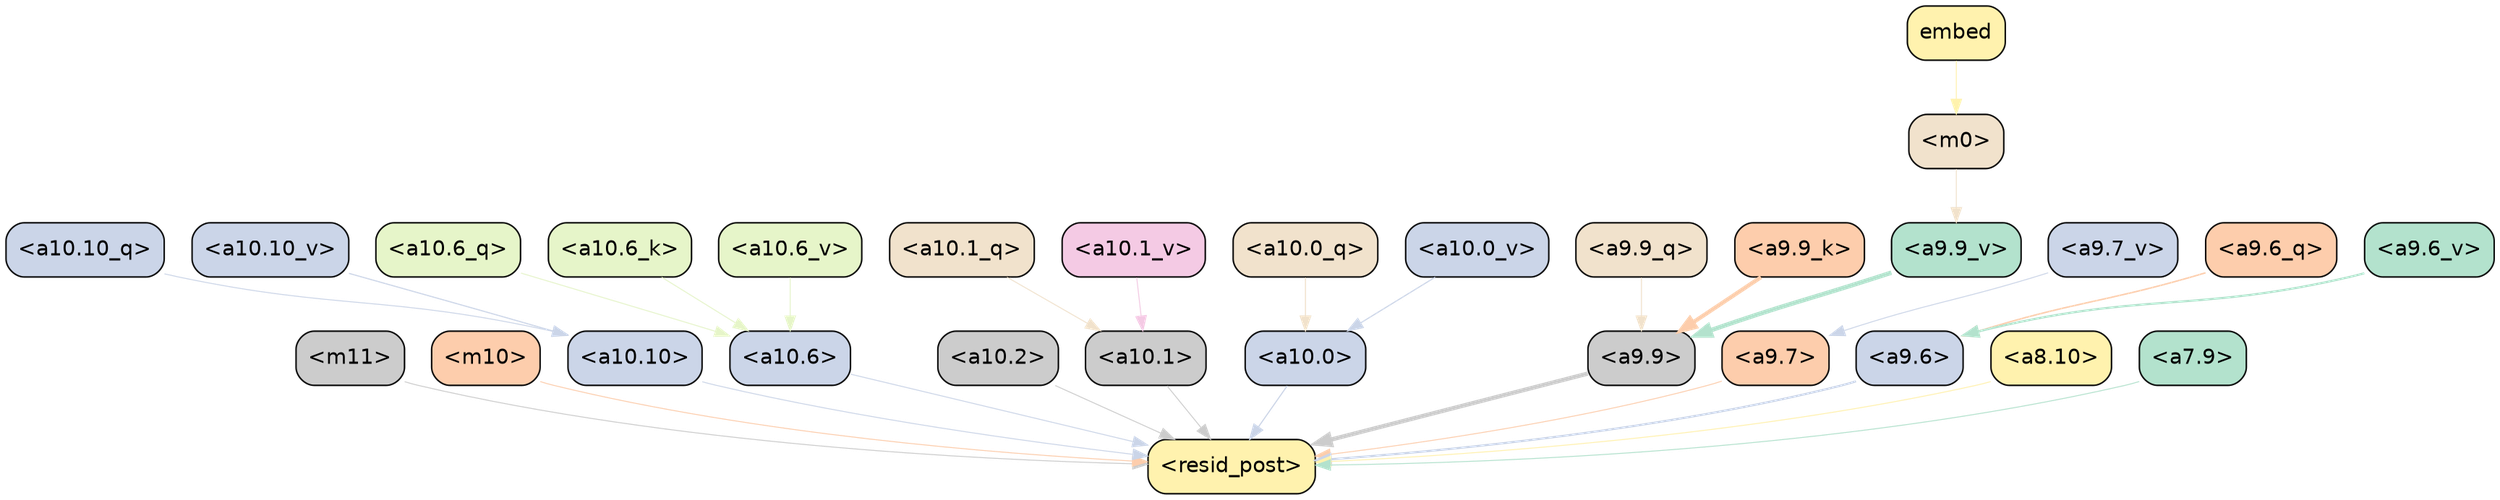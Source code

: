 strict digraph "" {
	graph [bgcolor=transparent,
		layout=dot,
		overlap=false,
		splines=true
	];
	"<m11>"	[color=black,
		fillcolor="#cccccc",
		fontname=Helvetica,
		shape=box,
		style="filled, rounded"];
	"<resid_post>"	[color=black,
		fillcolor="#fff2ae",
		fontname=Helvetica,
		shape=box,
		style="filled, rounded"];
	"<m11>" -> "<resid_post>"	[color="#cccccc",
		penwidth=0.6];
	"<m10>"	[color=black,
		fillcolor="#fdcdac",
		fontname=Helvetica,
		shape=box,
		style="filled, rounded"];
	"<m10>" -> "<resid_post>"	[color="#fdcdac",
		penwidth=0.6];
	"<a10.10>"	[color=black,
		fillcolor="#cbd5e8",
		fontname=Helvetica,
		shape=box,
		style="filled, rounded"];
	"<a10.10>" -> "<resid_post>"	[color="#cbd5e8",
		penwidth=0.6];
	"<a10.6>"	[color=black,
		fillcolor="#cbd5e8",
		fontname=Helvetica,
		shape=box,
		style="filled, rounded"];
	"<a10.6>" -> "<resid_post>"	[color="#cbd5e8",
		penwidth=0.6];
	"<a10.2>"	[color=black,
		fillcolor="#cccccc",
		fontname=Helvetica,
		shape=box,
		style="filled, rounded"];
	"<a10.2>" -> "<resid_post>"	[color="#cccccc",
		penwidth=0.6];
	"<a10.1>"	[color=black,
		fillcolor="#cccccc",
		fontname=Helvetica,
		shape=box,
		style="filled, rounded"];
	"<a10.1>" -> "<resid_post>"	[color="#cccccc",
		penwidth=0.6];
	"<a10.0>"	[color=black,
		fillcolor="#cbd5e8",
		fontname=Helvetica,
		shape=box,
		style="filled, rounded"];
	"<a10.0>" -> "<resid_post>"	[color="#cbd5e8",
		penwidth=0.7362499237060547];
	"<a9.9>"	[color=black,
		fillcolor="#cccccc",
		fontname=Helvetica,
		shape=box,
		style="filled, rounded"];
	"<a9.9>" -> "<resid_post>"	[color="#cccccc",
		penwidth=2.76039457321167];
	"<a9.7>"	[color=black,
		fillcolor="#fdcdac",
		fontname=Helvetica,
		shape=box,
		style="filled, rounded"];
	"<a9.7>" -> "<resid_post>"	[color="#fdcdac",
		penwidth=0.6];
	"<a9.6>"	[color=black,
		fillcolor="#cbd5e8",
		fontname=Helvetica,
		shape=box,
		style="filled, rounded"];
	"<a9.6>" -> "<resid_post>"	[color="#cbd5e8",
		penwidth=1.3750720024108887];
	"<a8.10>"	[color=black,
		fillcolor="#fff2ae",
		fontname=Helvetica,
		shape=box,
		style="filled, rounded"];
	"<a8.10>" -> "<resid_post>"	[color="#fff2ae",
		penwidth=0.6];
	"<a7.9>"	[color=black,
		fillcolor="#b3e2cd",
		fontname=Helvetica,
		shape=box,
		style="filled, rounded"];
	"<a7.9>" -> "<resid_post>"	[color="#b3e2cd",
		penwidth=0.6];
	"<a10.10_q>"	[color=black,
		fillcolor="#cbd5e8",
		fontname=Helvetica,
		shape=box,
		style="filled, rounded"];
	"<a10.10_q>" -> "<a10.10>"	[color="#cbd5e8",
		penwidth=0.6];
	"<a10.6_q>"	[color=black,
		fillcolor="#e6f5c9",
		fontname=Helvetica,
		shape=box,
		style="filled, rounded"];
	"<a10.6_q>" -> "<a10.6>"	[color="#e6f5c9",
		penwidth=0.6];
	"<a10.1_q>"	[color=black,
		fillcolor="#f1e2cc",
		fontname=Helvetica,
		shape=box,
		style="filled, rounded"];
	"<a10.1_q>" -> "<a10.1>"	[color="#f1e2cc",
		penwidth=0.6];
	"<a10.0_q>"	[color=black,
		fillcolor="#f1e2cc",
		fontname=Helvetica,
		shape=box,
		style="filled, rounded"];
	"<a10.0_q>" -> "<a10.0>"	[color="#f1e2cc",
		penwidth=0.6948137283325195];
	"<a10.6_k>"	[color=black,
		fillcolor="#e6f5c9",
		fontname=Helvetica,
		shape=box,
		style="filled, rounded"];
	"<a10.6_k>" -> "<a10.6>"	[color="#e6f5c9",
		penwidth=0.6];
	"<a10.10_v>"	[color=black,
		fillcolor="#cbd5e8",
		fontname=Helvetica,
		shape=box,
		style="filled, rounded"];
	"<a10.10_v>" -> "<a10.10>"	[color="#cbd5e8",
		penwidth=0.719883918762207];
	"<a10.6_v>"	[color=black,
		fillcolor="#e6f5c9",
		fontname=Helvetica,
		shape=box,
		style="filled, rounded"];
	"<a10.6_v>" -> "<a10.6>"	[color="#e6f5c9",
		penwidth=0.6];
	"<a10.1_v>"	[color=black,
		fillcolor="#f4cae4",
		fontname=Helvetica,
		shape=box,
		style="filled, rounded"];
	"<a10.1_v>" -> "<a10.1>"	[color="#f4cae4",
		penwidth=0.6];
	"<a10.0_v>"	[color=black,
		fillcolor="#cbd5e8",
		fontname=Helvetica,
		shape=box,
		style="filled, rounded"];
	"<a10.0_v>" -> "<a10.0>"	[color="#cbd5e8",
		penwidth=0.732755184173584];
	"<a9.9_q>"	[color=black,
		fillcolor="#f1e2cc",
		fontname=Helvetica,
		shape=box,
		style="filled, rounded"];
	"<a9.9_q>" -> "<a9.9>"	[color="#f1e2cc",
		penwidth=0.6345546245574951];
	"<a9.6_q>"	[color=black,
		fillcolor="#fdcdac",
		fontname=Helvetica,
		shape=box,
		style="filled, rounded"];
	"<a9.6_q>" -> "<a9.6>"	[color="#fdcdac",
		penwidth=0.9647484421730042];
	"<a9.9_k>"	[color=black,
		fillcolor="#fdcdac",
		fontname=Helvetica,
		shape=box,
		style="filled, rounded"];
	"<a9.9_k>" -> "<a9.9>"	[color="#fdcdac",
		penwidth=2.6677601635456085];
	"<a9.9_v>"	[color=black,
		fillcolor="#b3e2cd",
		fontname=Helvetica,
		shape=box,
		style="filled, rounded"];
	"<a9.9_v>" -> "<a9.9>"	[color="#b3e2cd",
		penwidth=2.905421409755945];
	"<a9.7_v>"	[color=black,
		fillcolor="#cbd5e8",
		fontname=Helvetica,
		shape=box,
		style="filled, rounded"];
	"<a9.7_v>" -> "<a9.7>"	[color="#cbd5e8",
		penwidth=0.6];
	"<a9.6_v>"	[color=black,
		fillcolor="#b3e2cd",
		fontname=Helvetica,
		shape=box,
		style="filled, rounded"];
	"<a9.6_v>" -> "<a9.6>"	[color="#b3e2cd",
		penwidth=1.395753264427185];
	"<m0>"	[color=black,
		fillcolor="#f1e2cc",
		fontname=Helvetica,
		shape=box,
		style="filled, rounded"];
	"<m0>" -> "<a9.9_v>"	[color="#f1e2cc",
		penwidth=0.6];
	embed	[color=black,
		fillcolor="#fff2ae",
		fontname=Helvetica,
		shape=box,
		style="filled, rounded"];
	embed -> "<m0>"	[color="#fff2ae",
		penwidth=0.6];
}
